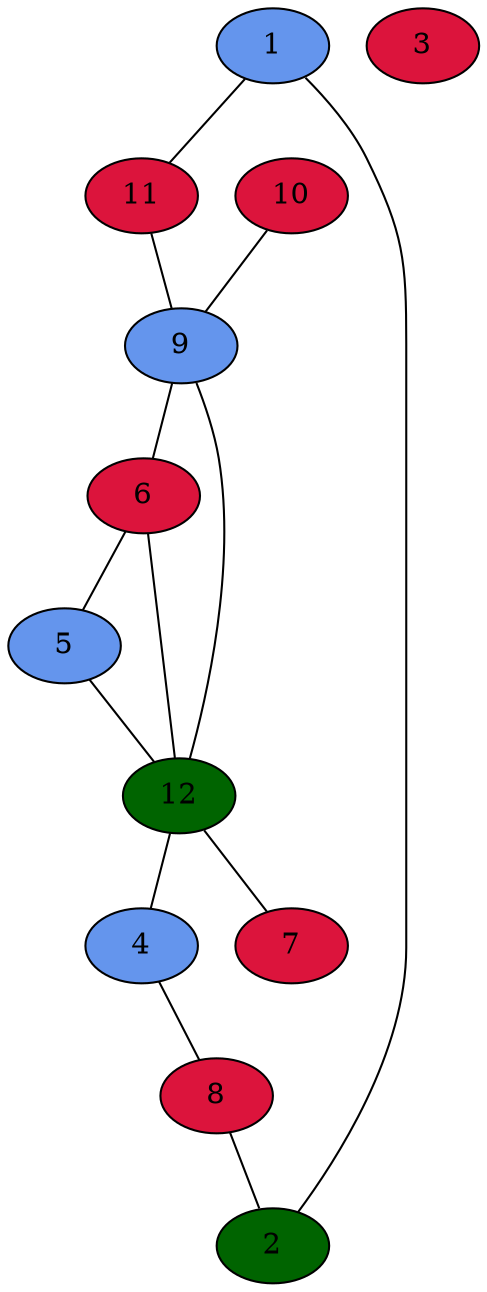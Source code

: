 graph {
1 [style=filled fillcolor="cornflowerblue"]
2 [style=filled fillcolor="darkgreen"]
3 [style=filled fillcolor="crimson"]
4 [style=filled fillcolor="cornflowerblue"]
5 [style=filled fillcolor="cornflowerblue"]
6 [style=filled fillcolor="crimson"]
7 [style=filled fillcolor="crimson"]
8 [style=filled fillcolor="crimson"]
9 [style=filled fillcolor="cornflowerblue"]
10 [style=filled fillcolor="crimson"]
11 [style=filled fillcolor="crimson"]
12 [style=filled fillcolor="darkgreen"]
  1 -- 11
  2 -- 1
  4 -- 8
  5 -- 12
  6 -- 5
  8 -- 2
  9 -- 6
  10 -- 9
  11 -- 9
  12 -- 4
  12 -- 9
  12 -- 7
  12 -- 6
}
